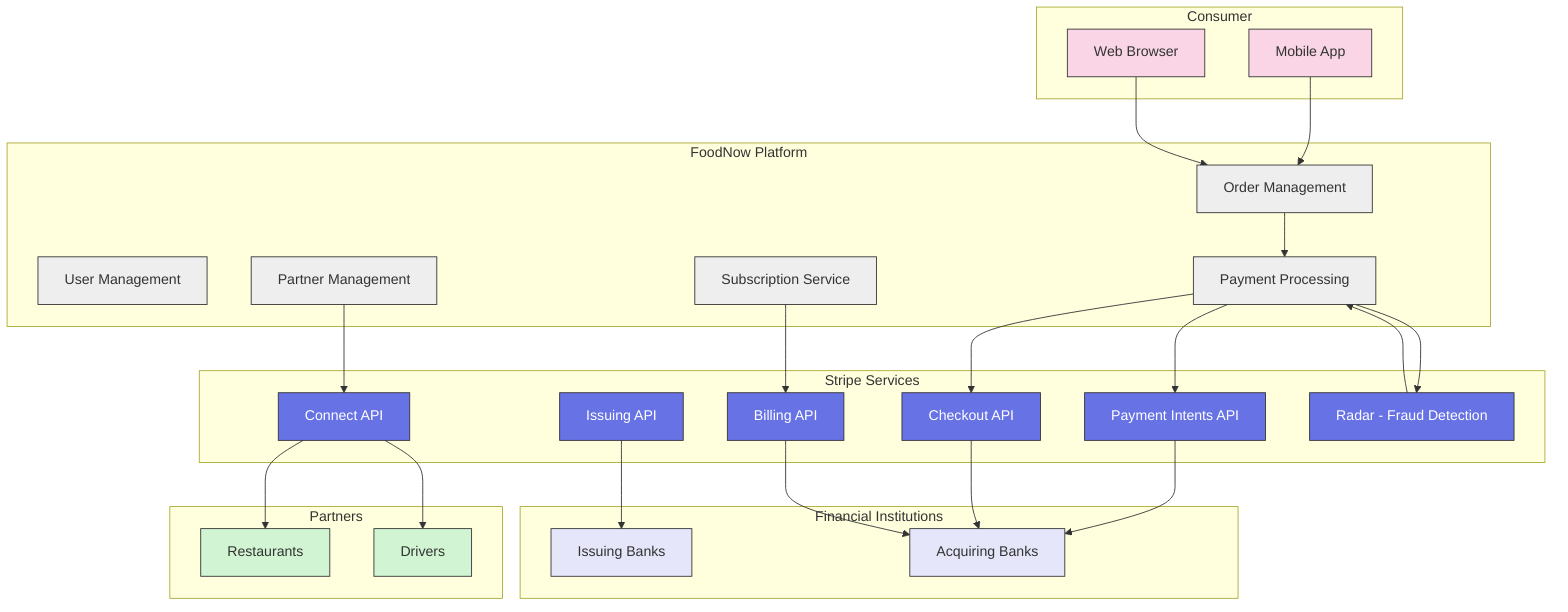 flowchart TD
    subgraph Consumer["Consumer"]
        C1[Mobile App]
        C2[Web Browser]
    end

    subgraph FoodNow["FoodNow Platform"]
        F1[Order Management]
        F2[User Management]
        F3[Partner Management]
        F4[Payment Processing]
        F5[Subscription Service]
    end

    subgraph Stripe["Stripe Services"]
        S1[Payment Intents API]
        S2[Checkout API]
        S3[Connect API]
        S4[Billing API]
        S5[Issuing API]
        S6[Radar - Fraud Detection]
    end

    subgraph Partners["Partners"]
        R[Restaurants]
        D[Drivers]
    end

    subgraph Banks["Financial Institutions"]
        B1[Issuing Banks]
        B2[Acquiring Banks]
    end

    C1 --> F1
    C2 --> F1
    F1 --> F4
    F4 --> S1
    F4 --> S2
    S1 --> B2
    S2 --> B2
    F3 --> S3
    S3 --> R
    S3 --> D
    F5 --> S4
    S4 --> B2
    S5 --> B1
    F4 --> S6
    S6 --> F4

    classDef consumer fill:#f9d5e5,stroke:#333,stroke-width:1px
    classDef foodnow fill:#eeeeee,stroke:#333,stroke-width:1px
    classDef stripe fill:#6772e5,stroke:#333,stroke-width:1px,color:#fff
    classDef partners fill:#d1f5d3,stroke:#333,stroke-width:1px
    classDef banks fill:#e6e6fa,stroke:#333,stroke-width:1px

    class C1,C2 consumer
    class F1,F2,F3,F4,F5 foodnow
    class S1,S2,S3,S4,S5,S6 stripe
    class R,D partners
    class B1,B2 banks